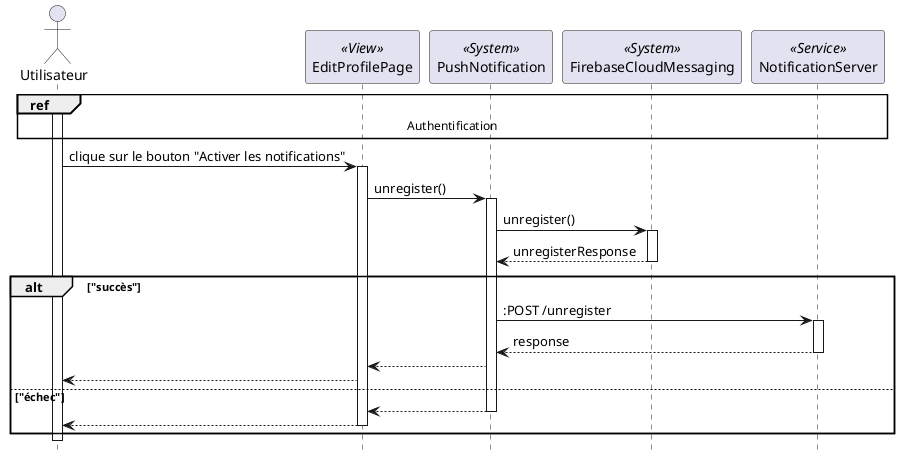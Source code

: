 @startuml sequence_deactivate_notification

hide footbox


actor "Utilisateur" as user
participant "EditProfilePage" as edit << View >>
participant "PushNotification" as push << System >>
participant "FirebaseCloudMessaging" as firebase << System >>
participant "NotificationServer" as server << Service >>



ref over user, edit, push, firebase, server  : Authentification
activate user
user -> edit : clique sur le bouton "Activer les notifications"
activate edit
edit -> push : unregister()
activate push
push -> firebase : unregister()
activate firebase
firebase --> push : unregisterResponse
deactivate firebase
alt "succès"
push -> server : :POST /unregister
activate server
server --> push : response
deactivate server
push --> edit 
edit --> user
else "échec"
push --> edit 
deactivate push
edit --> user
deactivate edit
end


deactivate user